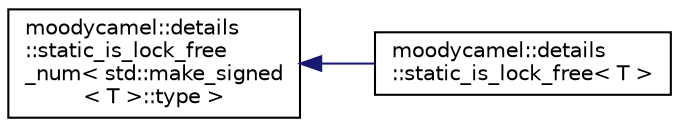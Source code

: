digraph "Graphical Class Hierarchy"
{
 // LATEX_PDF_SIZE
  edge [fontname="Helvetica",fontsize="10",labelfontname="Helvetica",labelfontsize="10"];
  node [fontname="Helvetica",fontsize="10",shape=record];
  rankdir="LR";
  Node0 [label="moodycamel::details\l::static_is_lock_free\l_num\< std::make_signed\l\< T \>::type \>",height=0.2,width=0.4,color="black", fillcolor="white", style="filled",URL="$structmoodycamel_1_1details_1_1static__is__lock__free__num.html",tooltip=" "];
  Node0 -> Node1 [dir="back",color="midnightblue",fontsize="10",style="solid",fontname="Helvetica"];
  Node1 [label="moodycamel::details\l::static_is_lock_free\< T \>",height=0.2,width=0.4,color="black", fillcolor="white", style="filled",URL="$structmoodycamel_1_1details_1_1static__is__lock__free.html",tooltip=" "];
}
